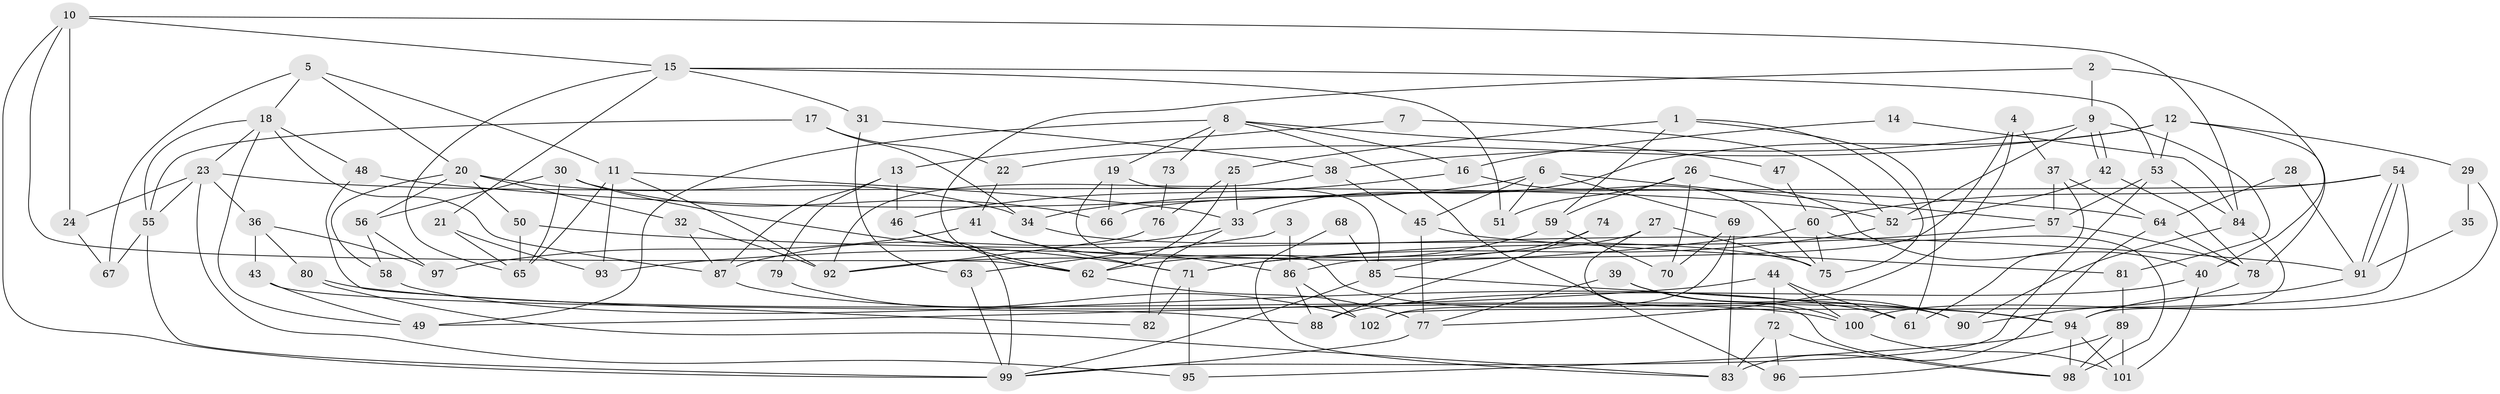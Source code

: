 // Generated by graph-tools (version 1.1) at 2025/36/03/09/25 02:36:06]
// undirected, 102 vertices, 204 edges
graph export_dot {
graph [start="1"]
  node [color=gray90,style=filled];
  1;
  2;
  3;
  4;
  5;
  6;
  7;
  8;
  9;
  10;
  11;
  12;
  13;
  14;
  15;
  16;
  17;
  18;
  19;
  20;
  21;
  22;
  23;
  24;
  25;
  26;
  27;
  28;
  29;
  30;
  31;
  32;
  33;
  34;
  35;
  36;
  37;
  38;
  39;
  40;
  41;
  42;
  43;
  44;
  45;
  46;
  47;
  48;
  49;
  50;
  51;
  52;
  53;
  54;
  55;
  56;
  57;
  58;
  59;
  60;
  61;
  62;
  63;
  64;
  65;
  66;
  67;
  68;
  69;
  70;
  71;
  72;
  73;
  74;
  75;
  76;
  77;
  78;
  79;
  80;
  81;
  82;
  83;
  84;
  85;
  86;
  87;
  88;
  89;
  90;
  91;
  92;
  93;
  94;
  95;
  96;
  97;
  98;
  99;
  100;
  101;
  102;
  1 -- 75;
  1 -- 61;
  1 -- 25;
  1 -- 59;
  2 -- 62;
  2 -- 9;
  2 -- 40;
  3 -- 63;
  3 -- 86;
  4 -- 37;
  4 -- 86;
  4 -- 77;
  5 -- 11;
  5 -- 18;
  5 -- 20;
  5 -- 67;
  6 -- 45;
  6 -- 57;
  6 -- 34;
  6 -- 51;
  6 -- 69;
  7 -- 13;
  7 -- 52;
  8 -- 49;
  8 -- 19;
  8 -- 16;
  8 -- 47;
  8 -- 73;
  8 -- 96;
  9 -- 42;
  9 -- 42;
  9 -- 52;
  9 -- 38;
  9 -- 81;
  10 -- 62;
  10 -- 99;
  10 -- 15;
  10 -- 24;
  10 -- 84;
  11 -- 33;
  11 -- 65;
  11 -- 92;
  11 -- 93;
  12 -- 78;
  12 -- 33;
  12 -- 22;
  12 -- 29;
  12 -- 53;
  13 -- 46;
  13 -- 87;
  13 -- 79;
  14 -- 84;
  14 -- 16;
  15 -- 53;
  15 -- 21;
  15 -- 31;
  15 -- 51;
  15 -- 65;
  16 -- 75;
  16 -- 46;
  17 -- 34;
  17 -- 55;
  17 -- 22;
  18 -- 55;
  18 -- 23;
  18 -- 48;
  18 -- 49;
  18 -- 87;
  19 -- 66;
  19 -- 85;
  19 -- 90;
  20 -- 58;
  20 -- 32;
  20 -- 34;
  20 -- 50;
  20 -- 56;
  21 -- 65;
  21 -- 93;
  22 -- 41;
  23 -- 52;
  23 -- 55;
  23 -- 24;
  23 -- 36;
  23 -- 95;
  24 -- 67;
  25 -- 62;
  25 -- 33;
  25 -- 76;
  26 -- 40;
  26 -- 51;
  26 -- 59;
  26 -- 70;
  27 -- 92;
  27 -- 75;
  27 -- 98;
  28 -- 64;
  28 -- 91;
  29 -- 100;
  29 -- 35;
  30 -- 65;
  30 -- 71;
  30 -- 56;
  30 -- 66;
  31 -- 38;
  31 -- 63;
  32 -- 87;
  32 -- 92;
  33 -- 87;
  33 -- 82;
  34 -- 75;
  35 -- 91;
  36 -- 97;
  36 -- 43;
  36 -- 80;
  37 -- 64;
  37 -- 57;
  37 -- 61;
  38 -- 92;
  38 -- 45;
  39 -- 90;
  39 -- 77;
  39 -- 100;
  40 -- 88;
  40 -- 101;
  41 -- 71;
  41 -- 86;
  41 -- 97;
  42 -- 78;
  42 -- 52;
  43 -- 49;
  43 -- 88;
  44 -- 100;
  44 -- 72;
  44 -- 49;
  44 -- 61;
  45 -- 77;
  45 -- 81;
  46 -- 99;
  46 -- 62;
  47 -- 60;
  48 -- 82;
  48 -- 64;
  50 -- 91;
  50 -- 65;
  52 -- 71;
  53 -- 84;
  53 -- 57;
  53 -- 99;
  54 -- 91;
  54 -- 91;
  54 -- 60;
  54 -- 66;
  54 -- 102;
  55 -- 67;
  55 -- 99;
  56 -- 58;
  56 -- 97;
  57 -- 78;
  57 -- 71;
  58 -- 61;
  59 -- 62;
  59 -- 70;
  60 -- 98;
  60 -- 93;
  60 -- 75;
  62 -- 77;
  63 -- 99;
  64 -- 83;
  64 -- 78;
  68 -- 85;
  68 -- 83;
  69 -- 70;
  69 -- 83;
  69 -- 102;
  71 -- 95;
  71 -- 82;
  72 -- 98;
  72 -- 96;
  72 -- 83;
  73 -- 76;
  74 -- 85;
  74 -- 88;
  76 -- 92;
  77 -- 99;
  78 -- 90;
  79 -- 102;
  80 -- 83;
  80 -- 94;
  81 -- 89;
  84 -- 94;
  84 -- 90;
  85 -- 94;
  85 -- 99;
  86 -- 102;
  86 -- 88;
  87 -- 100;
  89 -- 98;
  89 -- 96;
  89 -- 101;
  91 -- 94;
  94 -- 101;
  94 -- 95;
  94 -- 98;
  100 -- 101;
}
